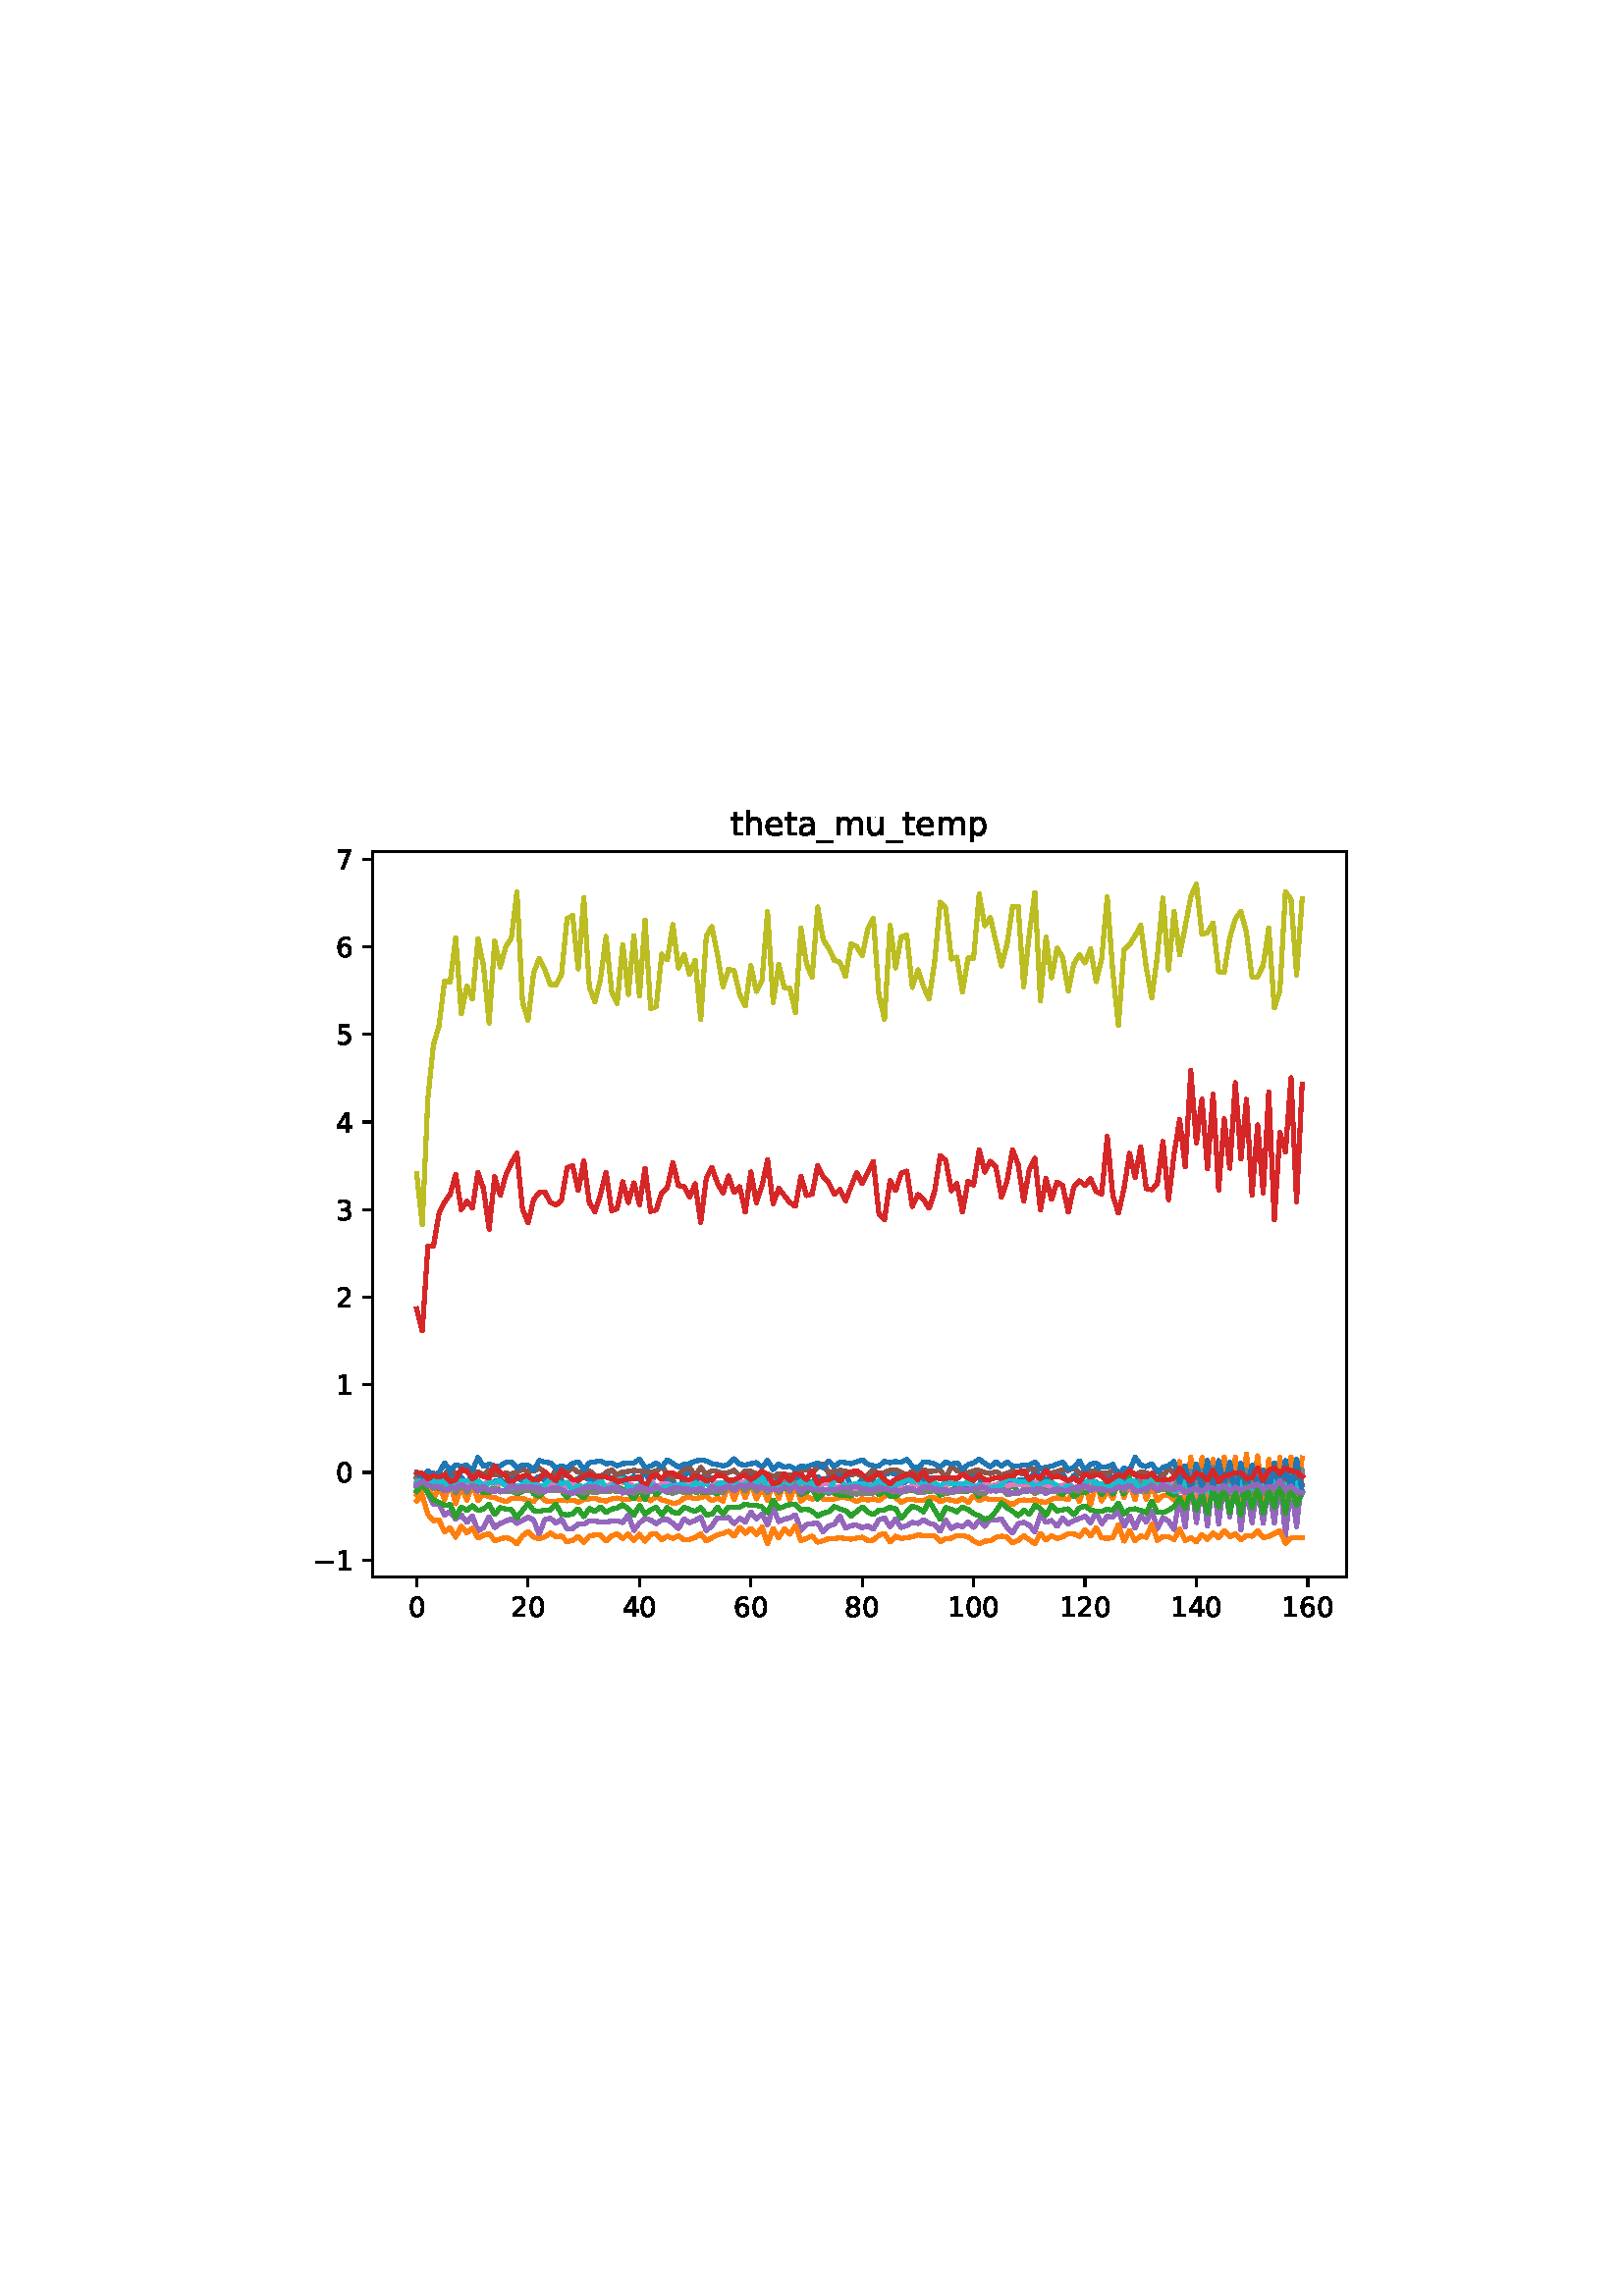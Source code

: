 %!PS-Adobe-3.0
%%Orientation: portrait
%%DocumentPaperSizes: letter
%%BoundingBox: 107 239 504 552
%%Pages: 1
%%EndComments
%%BeginProlog
/mpldict 8 dict def
mpldict begin
/m { moveto } bind def
/l { lineto } bind def
/r { rlineto } bind def
/c { curveto } bind def
/cl { closepath } bind def
/box {
m
1 index 0 r
0 exch r
neg 0 r
cl
} bind def
/clipbox {
box
clip
newpath
} bind def
%!PS-Adobe-3.0 Resource-Font
%%Copyright: Copyright (c) 2003 by Bitstream, Inc. All Rights Reserved. Copyright (c) 2006 by Tavmjong Bah. All Rights Reserved. DejaVu changes are in public domain 
25 dict begin
/_d{bind def}bind def
/_m{moveto}_d
/_l{lineto}_d
/_cl{closepath eofill}_d
/_c{curveto}_d
/_sc{7 -1 roll{setcachedevice}{pop pop pop pop pop pop}ifelse}_d
/_e{exec}_d
/FontName /DejaVuSans def
/PaintType 0 def
/FontMatrix[.001 0 0 .001 0 0]def
/FontBBox[-1021 -463 1793 1232]def
/FontType 3 def
/Encoding [ /zero /one /two /three /four /five /six /seven /eight /underscore /a /e /h /m /p /t /u /minus ] def
/FontInfo 10 dict dup begin
/FamilyName (DejaVu Sans) def
/FullName (DejaVu Sans) def
/Notice (Copyright (c) 2003 by Bitstream, Inc. All Rights Reserved. Copyright (c) 2006 by Tavmjong Bah. All Rights Reserved. DejaVu changes are in public domain ) def
/Weight (Book) def
/Version (Version 2.35) def
/ItalicAngle 0.0 def
/isFixedPitch false def
/UnderlinePosition -130 def
/UnderlineThickness 90 def
end readonly def
/CharStrings 19 dict dup begin
/.notdef 0 def
/zero{636 0 66 -13 570 742 _sc
318 664 _m
267 664 229 639 203 589 _c
177 539 165 464 165 364 _c
165 264 177 189 203 139 _c
229 89 267 64 318 64 _c
369 64 407 89 433 139 _c
458 189 471 264 471 364 _c
471 464 458 539 433 589 _c
407 639 369 664 318 664 _c
318 742 _m
399 742 461 709 505 645 _c
548 580 570 486 570 364 _c
570 241 548 147 505 83 _c
461 19 399 -13 318 -13 _c
236 -13 173 19 130 83 _c
87 147 66 241 66 364 _c
66 486 87 580 130 645 _c
173 709 236 742 318 742 _c
_cl}_d
/one{636 0 110 0 544 729 _sc
124 83 _m
285 83 _l
285 639 _l
110 604 _l
110 694 _l
284 729 _l
383 729 _l
383 83 _l
544 83 _l
544 0 _l
124 0 _l
124 83 _l
_cl}_d
/two{{636 0 73 0 536 742 _sc
192 83 _m
536 83 _l
536 0 _l
73 0 _l
73 83 _l
110 121 161 173 226 239 _c
290 304 331 346 348 365 _c
380 400 402 430 414 455 _c
426 479 433 504 433 528 _c
433 566 419 598 392 622 _c
365 646 330 659 286 659 _c
255 659 222 653 188 643 _c
154 632 117 616 78 594 _c
78 694 _l
118 710 155 722 189 730 _c
223 738 255 742 284 742 _c
}_e{359 742 419 723 464 685 _c
509 647 532 597 532 534 _c
532 504 526 475 515 449 _c
504 422 484 390 454 354 _c
446 344 420 317 376 272 _c
332 227 271 164 192 83 _c
_cl}_e}_d
/three{{636 0 76 -13 556 742 _sc
406 393 _m
453 383 490 362 516 330 _c
542 298 556 258 556 212 _c
556 140 531 84 482 45 _c
432 6 362 -13 271 -13 _c
240 -13 208 -10 176 -4 _c
144 1 110 10 76 22 _c
76 117 _l
103 101 133 89 166 81 _c
198 73 232 69 268 69 _c
330 69 377 81 409 105 _c
441 129 458 165 458 212 _c
458 254 443 288 413 312 _c
383 336 341 349 287 349 _c
}_e{202 349 _l
202 430 _l
291 430 _l
339 430 376 439 402 459 _c
428 478 441 506 441 543 _c
441 580 427 609 401 629 _c
374 649 336 659 287 659 _c
260 659 231 656 200 650 _c
169 644 135 635 98 623 _c
98 711 _l
135 721 170 729 203 734 _c
235 739 266 742 296 742 _c
370 742 429 725 473 691 _c
517 657 539 611 539 553 _c
539 513 527 479 504 451 _c
481 423 448 403 406 393 _c
_cl}_e}_d
/four{636 0 49 0 580 729 _sc
378 643 _m
129 254 _l
378 254 _l
378 643 _l
352 729 _m
476 729 _l
476 254 _l
580 254 _l
580 172 _l
476 172 _l
476 0 _l
378 0 _l
378 172 _l
49 172 _l
49 267 _l
352 729 _l
_cl}_d
/five{{636 0 77 -13 549 729 _sc
108 729 _m
495 729 _l
495 646 _l
198 646 _l
198 467 _l
212 472 227 476 241 478 _c
255 480 270 482 284 482 _c
365 482 429 459 477 415 _c
525 370 549 310 549 234 _c
549 155 524 94 475 51 _c
426 8 357 -13 269 -13 _c
238 -13 207 -10 175 -6 _c
143 -1 111 6 77 17 _c
77 116 _l
106 100 136 88 168 80 _c
199 72 232 69 267 69 _c
}_e{323 69 368 83 401 113 _c
433 143 450 183 450 234 _c
450 284 433 324 401 354 _c
368 384 323 399 267 399 _c
241 399 214 396 188 390 _c
162 384 135 375 108 363 _c
108 729 _l
_cl}_e}_d
/six{{636 0 70 -13 573 742 _sc
330 404 _m
286 404 251 388 225 358 _c
199 328 186 286 186 234 _c
186 181 199 139 225 109 _c
251 79 286 64 330 64 _c
374 64 409 79 435 109 _c
461 139 474 181 474 234 _c
474 286 461 328 435 358 _c
409 388 374 404 330 404 _c
526 713 _m
526 623 _l
501 635 476 644 451 650 _c
425 656 400 659 376 659 _c
310 659 260 637 226 593 _c
}_e{192 549 172 482 168 394 _c
187 422 211 444 240 459 _c
269 474 301 482 336 482 _c
409 482 467 459 509 415 _c
551 371 573 310 573 234 _c
573 159 550 99 506 54 _c
462 9 403 -13 330 -13 _c
246 -13 181 19 137 83 _c
92 147 70 241 70 364 _c
70 479 97 571 152 639 _c
206 707 280 742 372 742 _c
396 742 421 739 447 735 _c
472 730 498 723 526 713 _c
_cl}_e}_d
/seven{636 0 82 0 551 729 _sc
82 729 _m
551 729 _l
551 687 _l
286 0 _l
183 0 _l
432 646 _l
82 646 _l
82 729 _l
_cl}_d
/eight{{636 0 68 -13 568 742 _sc
318 346 _m
271 346 234 333 207 308 _c
180 283 167 249 167 205 _c
167 161 180 126 207 101 _c
234 76 271 64 318 64 _c
364 64 401 76 428 102 _c
455 127 469 161 469 205 _c
469 249 455 283 429 308 _c
402 333 365 346 318 346 _c
219 388 _m
177 398 144 418 120 447 _c
96 476 85 511 85 553 _c
85 611 105 657 147 691 _c
188 725 245 742 318 742 _c
}_e{390 742 447 725 489 691 _c
530 657 551 611 551 553 _c
551 511 539 476 515 447 _c
491 418 459 398 417 388 _c
464 377 501 355 528 323 _c
554 291 568 251 568 205 _c
568 134 546 80 503 43 _c
459 5 398 -13 318 -13 _c
237 -13 175 5 132 43 _c
89 80 68 134 68 205 _c
68 251 81 291 108 323 _c
134 355 171 377 219 388 _c
183 544 _m
183 506 194 476 218 455 _c
}_e{242 434 275 424 318 424 _c
360 424 393 434 417 455 _c
441 476 453 506 453 544 _c
453 582 441 611 417 632 _c
393 653 360 664 318 664 _c
275 664 242 653 218 632 _c
194 611 183 582 183 544 _c
_cl}_e}_d
/underscore{500 0 -9 -235 510 -165 _sc
510 -165 _m
510 -235 _l
-9 -235 _l
-9 -165 _l
510 -165 _l
_cl}_d
/a{{613 0 60 -13 522 560 _sc
343 275 _m
270 275 220 266 192 250 _c
164 233 150 205 150 165 _c
150 133 160 107 181 89 _c
202 70 231 61 267 61 _c
317 61 357 78 387 114 _c
417 149 432 196 432 255 _c
432 275 _l
343 275 _l
522 312 _m
522 0 _l
432 0 _l
432 83 _l
411 49 385 25 355 10 _c
325 -5 287 -13 243 -13 _c
187 -13 142 2 109 33 _c
76 64 60 106 60 159 _c
}_e{60 220 80 266 122 298 _c
163 329 224 345 306 345 _c
432 345 _l
432 354 _l
432 395 418 427 391 450 _c
364 472 326 484 277 484 _c
245 484 215 480 185 472 _c
155 464 127 453 100 439 _c
100 522 _l
132 534 164 544 195 550 _c
226 556 256 560 286 560 _c
365 560 424 539 463 498 _c
502 457 522 395 522 312 _c
_cl}_e}_d
/e{{615 0 55 -13 562 560 _sc
562 296 _m
562 252 _l
149 252 _l
153 190 171 142 205 110 _c
238 78 284 62 344 62 _c
378 62 412 66 444 74 _c
476 82 509 95 541 113 _c
541 28 _l
509 14 476 3 442 -3 _c
408 -9 373 -13 339 -13 _c
251 -13 182 12 131 62 _c
80 112 55 181 55 268 _c
55 357 79 428 127 481 _c
175 533 241 560 323 560 _c
397 560 455 536 498 489 _c
}_e{540 441 562 377 562 296 _c
472 322 _m
471 371 457 410 431 440 _c
404 469 368 484 324 484 _c
274 484 234 469 204 441 _c
174 413 156 373 152 322 _c
472 322 _l
_cl}_e}_d
/h{634 0 91 0 549 760 _sc
549 330 _m
549 0 _l
459 0 _l
459 327 _l
459 379 448 417 428 443 _c
408 469 378 482 338 482 _c
289 482 251 466 223 435 _c
195 404 181 362 181 309 _c
181 0 _l
91 0 _l
91 760 _l
181 760 _l
181 462 _l
202 494 227 519 257 535 _c
286 551 320 560 358 560 _c
420 560 468 540 500 501 _c
532 462 549 405 549 330 _c
_cl}_d
/m{{974 0 91 0 889 560 _sc
520 442 _m
542 482 569 511 600 531 _c
631 550 668 560 711 560 _c
767 560 811 540 842 500 _c
873 460 889 403 889 330 _c
889 0 _l
799 0 _l
799 327 _l
799 379 789 418 771 444 _c
752 469 724 482 686 482 _c
639 482 602 466 575 435 _c
548 404 535 362 535 309 _c
535 0 _l
445 0 _l
445 327 _l
445 379 435 418 417 444 _c
398 469 369 482 331 482 _c
}_e{285 482 248 466 221 435 _c
194 404 181 362 181 309 _c
181 0 _l
91 0 _l
91 547 _l
181 547 _l
181 462 _l
201 495 226 520 255 536 _c
283 552 317 560 357 560 _c
397 560 430 550 458 530 _c
486 510 506 480 520 442 _c
_cl}_e}_d
/p{{635 0 91 -207 580 560 _sc
181 82 _m
181 -207 _l
91 -207 _l
91 547 _l
181 547 _l
181 464 _l
199 496 223 520 252 536 _c
281 552 316 560 356 560 _c
422 560 476 533 518 481 _c
559 428 580 359 580 273 _c
580 187 559 117 518 65 _c
476 13 422 -13 356 -13 _c
316 -13 281 -5 252 10 _c
223 25 199 49 181 82 _c
487 273 _m
487 339 473 390 446 428 _c
418 466 381 485 334 485 _c
}_e{286 485 249 466 222 428 _c
194 390 181 339 181 273 _c
181 207 194 155 222 117 _c
249 79 286 61 334 61 _c
381 61 418 79 446 117 _c
473 155 487 207 487 273 _c
_cl}_e}_d
/t{392 0 27 0 368 702 _sc
183 702 _m
183 547 _l
368 547 _l
368 477 _l
183 477 _l
183 180 _l
183 135 189 106 201 94 _c
213 81 238 75 276 75 _c
368 75 _l
368 0 _l
276 0 _l
206 0 158 13 132 39 _c
106 65 93 112 93 180 _c
93 477 _l
27 477 _l
27 547 _l
93 547 _l
93 702 _l
183 702 _l
_cl}_d
/u{634 0 85 -13 543 560 _sc
85 216 _m
85 547 _l
175 547 _l
175 219 _l
175 167 185 129 205 103 _c
225 77 255 64 296 64 _c
344 64 383 79 411 110 _c
439 141 453 183 453 237 _c
453 547 _l
543 547 _l
543 0 _l
453 0 _l
453 84 _l
431 50 405 26 377 10 _c
348 -5 315 -13 277 -13 _c
214 -13 166 6 134 45 _c
101 83 85 140 85 216 _c
311 560 _m
311 560 _l
_cl}_d
/minus{838 0 106 272 732 355 _sc
106 355 _m
732 355 _l
732 272 _l
106 272 _l
106 355 _l
_cl}_d
end readonly def

/BuildGlyph
 {exch begin
 CharStrings exch
 2 copy known not{pop /.notdef}if
 true 3 1 roll get exec
 end}_d

/BuildChar {
 1 index /Encoding get exch get
 1 index /BuildGlyph get exec
}_d

FontName currentdict end definefont pop
end
%%EndProlog
%%Page: 1 1
mpldict begin
107.623 239.846 translate
396.754 312.309 0 0 clipbox
gsave
0 0 m
396.754 0 l
396.754 312.309 l
0 312.309 l
cl
1.000 setgray
fill
grestore
gsave
28.934 23.872 m
386.054 23.872 l
386.054 289.984 l
28.934 289.984 l
cl
1.000 setgray
fill
grestore
0.800 setlinewidth
1 setlinejoin
0 setlinecap
[] 0 setdash
0.000 setgray
gsave
/o {
gsave
newpath
translate
0.8 setlinewidth
1 setlinejoin
0 setlinecap
0 0 m
0 -3.5 l

gsave
0.000 setgray
fill
grestore
stroke
grestore
} bind def
45.167 23.872 o
grestore
/DejaVuSans findfont
10.000 scalefont
setfont
gsave
41.987 9.278 translate
0.0 rotate
0.0 0.0 m /zero glyphshow
grestore
gsave
/o {
gsave
newpath
translate
0.8 setlinewidth
1 setlinejoin
0 setlinecap
0 0 m
0 -3.5 l

gsave
0.000 setgray
fill
grestore
stroke
grestore
} bind def
86.004 23.872 o
grestore
gsave
79.645 9.278 translate
0.0 rotate
0.0 0.0 m /two glyphshow
6.362 0.0 m /zero glyphshow
grestore
gsave
/o {
gsave
newpath
translate
0.8 setlinewidth
1 setlinejoin
0 setlinecap
0 0 m
0 -3.5 l

gsave
0.000 setgray
fill
grestore
stroke
grestore
} bind def
126.841 23.872 o
grestore
gsave
120.482 9.278 translate
0.0 rotate
0.0 0.0 m /four glyphshow
6.362 0.0 m /zero glyphshow
grestore
gsave
/o {
gsave
newpath
translate
0.8 setlinewidth
1 setlinejoin
0 setlinecap
0 0 m
0 -3.5 l

gsave
0.000 setgray
fill
grestore
stroke
grestore
} bind def
167.678 23.872 o
grestore
gsave
161.319 9.278 translate
0.0 rotate
0.0 0.0 m /six glyphshow
6.362 0.0 m /zero glyphshow
grestore
gsave
/o {
gsave
newpath
translate
0.8 setlinewidth
1 setlinejoin
0 setlinecap
0 0 m
0 -3.5 l

gsave
0.000 setgray
fill
grestore
stroke
grestore
} bind def
208.515 23.872 o
grestore
gsave
202.156 9.278 translate
0.0 rotate
0.0 0.0 m /eight glyphshow
6.362 0.0 m /zero glyphshow
grestore
gsave
/o {
gsave
newpath
translate
0.8 setlinewidth
1 setlinejoin
0 setlinecap
0 0 m
0 -3.5 l

gsave
0.000 setgray
fill
grestore
stroke
grestore
} bind def
249.352 23.872 o
grestore
gsave
239.813 9.278 translate
0.0 rotate
0.0 0.0 m /one glyphshow
6.362 0.0 m /zero glyphshow
12.725 0.0 m /zero glyphshow
grestore
gsave
/o {
gsave
newpath
translate
0.8 setlinewidth
1 setlinejoin
0 setlinecap
0 0 m
0 -3.5 l

gsave
0.000 setgray
fill
grestore
stroke
grestore
} bind def
290.189 23.872 o
grestore
gsave
280.65 9.278 translate
0.0 rotate
0.0 0.0 m /one glyphshow
6.362 0.0 m /two glyphshow
12.725 0.0 m /zero glyphshow
grestore
gsave
/o {
gsave
newpath
translate
0.8 setlinewidth
1 setlinejoin
0 setlinecap
0 0 m
0 -3.5 l

gsave
0.000 setgray
fill
grestore
stroke
grestore
} bind def
331.026 23.872 o
grestore
gsave
321.487 9.278 translate
0.0 rotate
0.0 0.0 m /one glyphshow
6.362 0.0 m /four glyphshow
12.725 0.0 m /zero glyphshow
grestore
gsave
/o {
gsave
newpath
translate
0.8 setlinewidth
1 setlinejoin
0 setlinecap
0 0 m
0 -3.5 l

gsave
0.000 setgray
fill
grestore
stroke
grestore
} bind def
371.864 23.872 o
grestore
gsave
362.324 9.278 translate
0.0 rotate
0.0 0.0 m /one glyphshow
6.362 0.0 m /six glyphshow
12.725 0.0 m /zero glyphshow
grestore
gsave
/o {
gsave
newpath
translate
0.8 setlinewidth
1 setlinejoin
0 setlinecap
0 0 m
-3.5 0 l

gsave
0.000 setgray
fill
grestore
stroke
grestore
} bind def
28.934 30.094 o
grestore
gsave
7.2 26.297 translate
0.0 rotate
0.0 0.0 m /minus glyphshow
8.379 0.0 m /one glyphshow
grestore
gsave
/o {
gsave
newpath
translate
0.8 setlinewidth
1 setlinejoin
0 setlinecap
0 0 m
-3.5 0 l

gsave
0.000 setgray
fill
grestore
stroke
grestore
} bind def
28.934 62.213 o
grestore
gsave
15.575 58.417 translate
0.0 rotate
0.0 0.0 m /zero glyphshow
grestore
gsave
/o {
gsave
newpath
translate
0.8 setlinewidth
1 setlinejoin
0 setlinecap
0 0 m
-3.5 0 l

gsave
0.000 setgray
fill
grestore
stroke
grestore
} bind def
28.934 94.333 o
grestore
gsave
15.575 90.536 translate
0.0 rotate
0.0 0.0 m /one glyphshow
grestore
gsave
/o {
gsave
newpath
translate
0.8 setlinewidth
1 setlinejoin
0 setlinecap
0 0 m
-3.5 0 l

gsave
0.000 setgray
fill
grestore
stroke
grestore
} bind def
28.934 126.453 o
grestore
gsave
15.575 122.656 translate
0.0 rotate
0.0 0.0 m /two glyphshow
grestore
gsave
/o {
gsave
newpath
translate
0.8 setlinewidth
1 setlinejoin
0 setlinecap
0 0 m
-3.5 0 l

gsave
0.000 setgray
fill
grestore
stroke
grestore
} bind def
28.934 158.572 o
grestore
gsave
15.575 154.775 translate
0.0 rotate
0.0 0.0 m /three glyphshow
grestore
gsave
/o {
gsave
newpath
translate
0.8 setlinewidth
1 setlinejoin
0 setlinecap
0 0 m
-3.5 0 l

gsave
0.000 setgray
fill
grestore
stroke
grestore
} bind def
28.934 190.692 o
grestore
gsave
15.575 186.895 translate
0.0 rotate
0.0 0.0 m /four glyphshow
grestore
gsave
/o {
gsave
newpath
translate
0.8 setlinewidth
1 setlinejoin
0 setlinecap
0 0 m
-3.5 0 l

gsave
0.000 setgray
fill
grestore
stroke
grestore
} bind def
28.934 222.811 o
grestore
gsave
15.575 219.014 translate
0.0 rotate
0.0 0.0 m /five glyphshow
grestore
gsave
/o {
gsave
newpath
translate
0.8 setlinewidth
1 setlinejoin
0 setlinecap
0 0 m
-3.5 0 l

gsave
0.000 setgray
fill
grestore
stroke
grestore
} bind def
28.934 254.931 o
grestore
gsave
15.575 251.134 translate
0.0 rotate
0.0 0.0 m /six glyphshow
grestore
gsave
/o {
gsave
newpath
translate
0.8 setlinewidth
1 setlinejoin
0 setlinecap
0 0 m
-3.5 0 l

gsave
0.000 setgray
fill
grestore
stroke
grestore
} bind def
28.934 287.05 o
grestore
gsave
15.575 283.254 translate
0.0 rotate
0.0 0.0 m /seven glyphshow
grestore
1.500 setlinewidth
2 setlinecap
0.122 0.467 0.706 setrgbcolor
gsave
357.1 266.1 28.93 23.87 clipbox
45.167 62.226 m
47.209 61.48 l
49.251 61.292 l
53.335 61.975 l
55.376 59.817 l
57.418 61.483 l
59.46 57.514 l
61.502 60.459 l
63.544 57.34 l
65.586 61.574 l
67.627 57.962 l
69.669 57.922 l
71.711 58.887 l
73.753 58.911 l
75.795 59.504 l
77.837 58.122 l
79.879 59.972 l
81.92 60.498 l
83.962 58.94 l
88.046 59.369 l
90.088 60.745 l
92.13 59.162 l
94.172 58.822 l
96.213 56.705 l
98.255 59.221 l
100.297 57.315 l
102.339 57.92 l
104.381 60.046 l
106.423 60.308 l
110.506 59.023 l
112.548 60.737 l
114.59 61.815 l
116.632 59.656 l
118.674 58.125 l
120.716 60.737 l
122.757 59.436 l
124.799 60.843 l
126.841 59.561 l
128.883 62.087 l
130.925 58.461 l
132.967 61.589 l
135.009 59.395 l
137.05 59.296 l
139.092 59.353 l
141.134 55.35 l
143.176 60.697 l
145.218 62.985 l
147.26 57.674 l
149.302 60.086 l
151.343 61.45 l
155.427 57.634 l
157.469 57.802 l
159.511 59.431 l
161.553 58.697 l
163.595 58.762 l
165.636 58.664 l
167.678 62.46 l
169.72 58.701 l
171.762 60.395 l
173.804 60.123 l
175.846 59.056 l
177.888 61.278 l
179.929 58.44 l
181.971 58.167 l
184.013 61.06 l
186.055 58.667 l
188.097 59.608 l
190.139 58.12 l
192.18 60.631 l
194.222 58.598 l
196.264 60.527 l
198.306 60.879 l
200.348 60.719 l
202.39 61.336 l
204.432 57.273 l
206.473 57.523 l
208.515 59.509 l
210.557 59.479 l
212.599 58.605 l
214.641 58.77 l
216.683 61.41 l
218.725 62.033 l
220.766 61.638 l
222.808 57.582 l
224.85 59.294 l
226.892 59.748 l
228.934 58.648 l
230.976 59.781 l
233.018 60.202 l
237.101 60.329 l
239.143 59.309 l
241.185 57.973 l
243.227 57.743 l
245.269 57.926 l
247.31 56.968 l
249.352 61.133 l
251.394 60.211 l
253.436 56.377 l
255.478 56.795 l
257.52 57.384 l
259.562 58.763 l
261.603 58.615 l
263.645 57.992 l
265.687 59.283 l
267.729 59.533 l
269.771 58.365 l
271.813 63.132 l
273.855 60.398 l
275.896 59.863 l
277.938 60.321 l
282.022 61.939 l
284.064 57.881 l
286.106 61.147 l
288.148 58.645 l
290.189 58.048 l
292.231 58.644 l
294.273 63.516 l
296.315 61.138 l
298.357 61.055 l
300.399 60.546 l
302.441 61.248 l
304.482 61.313 l
306.524 57.227 l
308.566 57.377 l
310.608 62.203 l
312.65 57.592 l
314.692 58.524 l
316.733 60.333 l
318.775 58.69 l
320.817 59.551 l
322.859 57.878 l
324.901 58.779 l
326.943 58.591 l
328.985 59.909 l
331.026 62.255 l
333.068 57.652 l
335.11 57.347 l
337.152 59.419 l
339.194 60.685 l
341.236 58.122 l
343.278 59.199 l
345.319 57.456 l
347.361 60.087 l
349.403 60.739 l
351.445 58.185 l
353.487 57.905 l
355.529 59.755 l
357.571 56.467 l
359.612 58.094 l
361.654 56.347 l
363.696 57.993 l
365.738 58.534 l
367.78 60.869 l
369.822 61.726 l
369.822 61.726 l
stroke
grestore
1.000 0.498 0.055 setrgbcolor
gsave
357.1 266.1 28.93 23.87 clipbox
45.167 53.923 m
47.209 55.47 l
49.251 58.775 l
51.293 51.781 l
53.335 57.718 l
55.376 52.068 l
57.418 58.74 l
59.46 50.703 l
61.502 57.437 l
63.544 51.968 l
65.586 58.279 l
67.627 51.916 l
69.669 54.196 l
71.711 53.257 l
73.753 52.951 l
77.837 51.443 l
79.879 52.582 l
81.92 52.787 l
83.962 52.671 l
86.004 51.877 l
88.046 51.458 l
90.088 54.146 l
92.13 51.832 l
94.172 51.571 l
96.213 51.622 l
98.255 51.993 l
100.297 51.774 l
102.339 52.087 l
104.381 51.294 l
106.423 52.256 l
110.506 52.727 l
112.548 51.969 l
114.59 51.684 l
116.632 52.52 l
118.674 52.814 l
120.716 52.387 l
122.757 52.207 l
124.799 53.133 l
126.841 52.214 l
128.883 53.628 l
130.925 51.766 l
132.967 53.446 l
135.009 52.075 l
137.05 51.63 l
139.092 50.868 l
141.134 51.13 l
143.176 52.753 l
145.218 53.198 l
147.26 52.489 l
149.302 53.06 l
151.343 53.493 l
153.385 51.832 l
155.427 52.784 l
157.469 51.715 l
159.511 57.863 l
161.553 52.263 l
163.595 57.721 l
165.636 52.954 l
167.678 58.337 l
169.72 52.477 l
171.762 56.816 l
173.804 51.987 l
175.846 58.277 l
177.888 52.709 l
179.929 58.377 l
181.971 51.97 l
184.013 57.849 l
186.055 51.691 l
188.097 53.383 l
190.139 52.398 l
192.18 53.71 l
194.222 52.453 l
196.264 52.174 l
198.306 52.409 l
200.348 53.038 l
202.39 52.904 l
204.432 52.532 l
206.473 51.424 l
208.515 52.587 l
210.557 51.983 l
212.599 52.481 l
214.641 51.89 l
216.683 53.465 l
218.725 53.949 l
220.766 52.962 l
222.808 51.245 l
224.85 52.234 l
226.892 52.292 l
228.934 51.891 l
230.976 51.868 l
233.018 52.844 l
235.059 52.862 l
237.101 51.503 l
239.143 52.238 l
241.185 52.058 l
243.227 51.529 l
245.269 52.714 l
247.31 51.223 l
249.352 53.59 l
251.394 51.851 l
253.436 52.943 l
255.478 52.158 l
257.52 52.15 l
259.562 52.321 l
261.603 51.256 l
263.645 50.397 l
265.687 51.736 l
267.729 52.113 l
269.771 51.881 l
271.813 52.209 l
273.855 51.417 l
275.896 51.315 l
277.938 52.349 l
279.98 52.876 l
282.022 52.76 l
284.064 52.227 l
286.106 56.015 l
288.148 51.455 l
290.189 57.775 l
292.231 50.268 l
294.273 58.437 l
296.315 51.749 l
298.357 55.592 l
300.399 52.64 l
302.441 59.373 l
304.482 52.925 l
306.524 58.333 l
308.566 52.159 l
310.608 60.085 l
312.65 52.377 l
314.692 57.317 l
316.733 51.923 l
318.775 53.697 l
320.817 53.912 l
322.859 52.072 l
324.901 66.162 l
326.943 52.178 l
328.985 67.792 l
331.026 51.805 l
333.068 67.674 l
335.11 51.98 l
337.152 67.054 l
339.194 53.042 l
341.236 67.844 l
343.278 50.699 l
345.319 67.77 l
347.361 51.532 l
349.403 68.934 l
351.445 52.708 l
353.487 68.284 l
355.529 51.54 l
357.571 66.972 l
359.612 52.031 l
361.654 67.635 l
363.696 51.726 l
365.738 67.713 l
367.78 53.116 l
369.822 67.512 l
369.822 67.512 l
stroke
grestore
0.173 0.627 0.173 setrgbcolor
gsave
357.1 266.1 28.93 23.87 clipbox
45.167 60.45 m
47.209 57.905 l
49.251 58.349 l
51.293 57.495 l
53.335 56.335 l
55.376 56.751 l
57.418 57.347 l
59.46 56.054 l
61.502 57.185 l
63.544 56.639 l
65.586 57.098 l
67.627 56.017 l
69.669 54.761 l
71.711 54.729 l
73.753 57.64 l
75.795 55.141 l
77.837 55.799 l
79.879 55.564 l
81.92 54.296 l
83.962 55.169 l
86.004 57.17 l
88.046 54.316 l
90.088 53.343 l
92.13 55.788 l
94.172 55.452 l
96.213 57.422 l
98.255 55.432 l
100.297 53.028 l
102.339 55.349 l
104.381 54.39 l
106.423 52.907 l
108.465 55.475 l
110.506 55.455 l
112.548 55.79 l
114.59 55.711 l
116.632 55.375 l
118.674 57.046 l
120.716 55.997 l
122.757 54.712 l
124.799 52.538 l
126.841 56.03 l
128.883 52.285 l
130.925 57.179 l
132.967 53.941 l
135.009 56.026 l
137.05 54.882 l
139.092 56.767 l
141.134 55.858 l
143.176 55.419 l
145.218 55.834 l
147.26 54.99 l
149.302 55.05 l
151.343 54.706 l
153.385 55.067 l
155.427 54.309 l
157.469 56.39 l
159.511 56.785 l
161.553 56.094 l
163.595 59.174 l
165.636 55.755 l
167.678 57.648 l
169.72 55.6 l
171.762 57.67 l
173.804 56.639 l
175.846 58.553 l
177.888 54.967 l
179.929 56.57 l
181.971 56.216 l
184.013 57.563 l
186.055 54.041 l
188.097 55.016 l
190.139 56.496 l
192.18 52.428 l
194.222 54.511 l
196.264 55.324 l
200.348 53.863 l
204.432 53.561 l
206.473 56.269 l
208.515 55.09 l
210.557 55.09 l
212.599 55.434 l
214.641 54.039 l
216.683 55.393 l
218.725 53.475 l
220.766 53.295 l
222.808 55.012 l
224.85 55.562 l
226.892 55.593 l
228.934 55.178 l
230.976 55.033 l
233.018 55.114 l
235.059 55.661 l
237.101 53.834 l
239.143 54.486 l
241.185 55.793 l
243.227 55.159 l
245.269 55.18 l
247.31 55.363 l
249.352 55.72 l
251.394 53.263 l
253.436 56.617 l
255.478 57.528 l
257.52 56.492 l
259.562 57.701 l
261.603 56.326 l
263.645 57.438 l
265.687 55.36 l
267.729 55.119 l
269.771 55.412 l
271.813 55.417 l
273.855 55.062 l
275.896 55.965 l
279.98 55.014 l
282.022 54.095 l
284.064 56.352 l
286.106 53.4 l
288.148 54.722 l
290.189 54.92 l
292.231 55.774 l
294.273 57.543 l
296.315 54.004 l
298.357 56.963 l
300.399 54.269 l
302.441 57.872 l
304.482 54.273 l
306.524 60.058 l
308.566 55.486 l
310.608 57.016 l
312.65 57.317 l
314.692 57.845 l
316.733 55.691 l
318.775 57.46 l
320.817 54.881 l
322.859 53.876 l
324.901 55.494 l
326.943 56.34 l
328.985 53.896 l
331.026 57.08 l
333.068 55.254 l
335.11 55.809 l
337.152 53.802 l
339.194 54.726 l
341.236 55.931 l
343.278 54.343 l
345.319 55.095 l
347.361 54.401 l
349.403 52.805 l
351.445 55.135 l
353.487 53.909 l
355.529 55.617 l
357.571 52.908 l
359.612 55.748 l
361.654 55.993 l
363.696 54.039 l
365.738 54.997 l
367.78 54.697 l
369.822 54.865 l
369.822 54.865 l
stroke
grestore
0.839 0.153 0.157 setrgbcolor
gsave
357.1 266.1 28.93 23.87 clipbox
45.167 122.144 m
47.209 114.085 l
49.251 145.096 l
51.293 145.087 l
53.335 157.2 l
55.376 161.266 l
57.418 164.215 l
59.46 171.411 l
61.502 158.592 l
63.544 161.728 l
65.586 159.201 l
67.627 172.176 l
69.669 166.255 l
71.711 151.375 l
73.753 170.604 l
75.795 163.834 l
77.837 171.237 l
79.879 175.724 l
81.92 179.221 l
83.962 158.726 l
86.004 153.725 l
88.046 162.258 l
90.088 164.872 l
92.13 164.999 l
94.172 161.251 l
96.213 160.19 l
98.255 162.036 l
100.297 173.891 l
102.339 174.719 l
104.381 165.613 l
106.423 176.502 l
108.465 161.127 l
110.506 157.818 l
112.548 164.047 l
114.59 172.269 l
116.632 158.212 l
118.674 158.935 l
120.716 168.786 l
122.757 161.141 l
124.799 168.369 l
126.841 160.457 l
128.883 173.651 l
130.925 157.883 l
132.967 158.417 l
135.009 164.704 l
137.05 166.715 l
139.092 175.777 l
141.134 167.407 l
143.176 167.045 l
145.218 163.211 l
147.26 168.063 l
149.302 153.901 l
151.343 170.198 l
153.385 174.035 l
155.427 168.294 l
157.469 164.633 l
159.511 170.927 l
161.553 164.908 l
163.595 166.973 l
165.636 157.669 l
167.678 172.37 l
169.72 161.159 l
171.762 167.334 l
173.804 176.812 l
175.846 160.661 l
177.888 166.364 l
181.971 161.178 l
184.013 159.777 l
186.055 170.768 l
188.097 163.726 l
190.139 164.226 l
192.18 174.79 l
194.222 170.531 l
196.264 168.361 l
198.306 164.208 l
200.348 165.95 l
202.39 161.867 l
206.473 172.198 l
208.515 168.033 l
212.599 176.214 l
214.641 156.977 l
216.683 154.769 l
218.725 169.249 l
220.766 165.528 l
222.808 171.922 l
224.85 172.69 l
226.892 159.746 l
228.934 164.146 l
230.976 162.381 l
233.018 159.047 l
235.059 165.21 l
237.101 178.409 l
239.143 176.644 l
241.185 165.515 l
243.227 168.21 l
245.269 157.702 l
247.31 169.069 l
249.352 167.505 l
251.394 180.58 l
253.436 172.291 l
255.478 176.29 l
257.52 174.233 l
259.562 163.201 l
261.603 169.018 l
263.645 180.555 l
265.687 175.108 l
267.729 161.65 l
269.771 173.33 l
271.813 177.425 l
273.855 158.352 l
275.896 170.002 l
277.938 162.365 l
279.98 168.731 l
282.022 167.337 l
284.064 157.647 l
286.106 166.874 l
288.148 169.124 l
290.189 167.478 l
292.231 169.895 l
294.273 165.263 l
296.315 164.33 l
298.357 185.422 l
300.399 163.718 l
302.441 157.282 l
304.482 166.159 l
306.524 179.229 l
308.566 170.405 l
310.608 181.54 l
312.65 166.32 l
314.692 165.832 l
316.733 168.229 l
318.775 183.528 l
320.817 162.195 l
322.859 178.949 l
324.901 191.656 l
326.943 174.23 l
328.985 209.574 l
331.026 183.0 l
333.068 199.076 l
335.11 173.524 l
337.152 200.986 l
339.194 165.781 l
341.236 191.853 l
343.278 173.778 l
345.319 205.124 l
347.361 177.113 l
349.403 199.003 l
351.445 163.845 l
353.487 189.699 l
355.529 164.659 l
357.571 201.692 l
359.612 154.836 l
361.654 186.838 l
363.696 179.761 l
365.738 206.967 l
367.78 161.427 l
369.822 204.66 l
369.822 204.66 l
stroke
grestore
0.580 0.404 0.741 setrgbcolor
gsave
357.1 266.1 28.93 23.87 clipbox
45.167 56.685 m
47.209 58.995 l
49.251 54.5 l
51.293 50.477 l
53.335 50.662 l
55.376 46.587 l
57.418 47.817 l
59.46 45.104 l
61.502 46.612 l
63.544 43.914 l
65.586 46.18 l
67.627 40.76 l
69.669 42.017 l
71.711 45.916 l
73.753 41.992 l
75.795 43.502 l
79.879 45.21 l
81.92 43.477 l
86.004 45.75 l
88.046 44.741 l
90.088 39.487 l
92.13 44.91 l
94.172 45.359 l
96.213 43.692 l
98.255 45.035 l
100.297 41.47 l
102.339 41.62 l
104.381 43.192 l
106.423 43.19 l
108.465 44.404 l
114.59 43.957 l
116.632 44.375 l
118.674 44.496 l
120.716 43.828 l
122.757 46.573 l
124.799 40.934 l
126.841 43.674 l
128.883 45.267 l
130.925 44.742 l
132.967 43.404 l
135.009 44.814 l
137.05 44.986 l
139.092 43.48 l
141.134 41.626 l
143.176 45.157 l
145.218 43.768 l
147.26 44.584 l
149.302 45.724 l
151.343 40.85 l
153.385 42.577 l
155.427 45.573 l
157.469 45.326 l
159.511 45.683 l
161.553 43.427 l
163.595 45.378 l
165.636 44.013 l
167.678 47.625 l
169.72 45.201 l
171.762 46.831 l
173.804 42.993 l
175.846 49.214 l
177.888 44.181 l
179.929 44.988 l
181.971 45.57 l
184.013 46.634 l
186.055 40.962 l
188.097 43.055 l
190.139 43.44 l
192.18 43.576 l
194.222 40.385 l
196.264 42.592 l
198.306 43.167 l
200.348 46.168 l
202.39 41.846 l
204.432 42.683 l
206.473 42.881 l
208.515 41.944 l
210.557 42.558 l
212.599 41.449 l
214.641 44.807 l
216.683 45.463 l
218.725 42.242 l
220.766 45.127 l
222.808 41.977 l
224.85 42.715 l
226.892 43.879 l
228.934 43.454 l
230.976 44.81 l
233.018 43.583 l
235.059 43.019 l
237.101 40.66 l
239.143 44.637 l
241.185 41.606 l
243.227 42.885 l
245.269 42.265 l
247.31 43.99 l
249.352 42.055 l
251.394 44.517 l
253.436 42.417 l
255.478 45.182 l
257.52 44.6 l
259.562 45.205 l
261.603 42.069 l
263.645 39.967 l
265.687 43.365 l
267.729 43.9 l
269.771 42.761 l
271.813 40.448 l
273.855 46.887 l
275.896 43.851 l
277.938 44.561 l
279.98 42.477 l
282.022 45.442 l
284.064 43.365 l
286.106 44.55 l
288.148 45.27 l
290.189 46.159 l
292.231 43.767 l
294.273 47.357 l
296.315 43.384 l
298.357 46.074 l
300.399 45.79 l
302.441 48.493 l
304.482 42.448 l
306.524 46.343 l
308.566 41.83 l
310.608 46.293 l
312.65 44.017 l
314.692 48.009 l
316.733 41.685 l
318.775 45.656 l
320.817 44.298 l
322.859 41.266 l
324.901 53.145 l
326.943 42.178 l
328.985 61.412 l
331.026 43.832 l
333.068 57.673 l
335.11 42.55 l
337.152 60.379 l
339.194 43.35 l
341.236 59.182 l
343.278 45.827 l
345.319 60.089 l
347.361 41.069 l
349.403 57.032 l
351.445 43.745 l
353.487 57.406 l
355.529 43.518 l
357.571 57.399 l
359.612 43.637 l
361.654 59.871 l
363.696 38.988 l
365.738 57.673 l
367.78 42.276 l
369.822 61.576 l
369.822 61.576 l
stroke
grestore
0.549 0.337 0.294 setrgbcolor
gsave
357.1 266.1 28.93 23.87 clipbox
45.167 60.022 m
47.209 61.371 l
49.251 61.454 l
51.293 61.969 l
53.335 61.085 l
55.376 61.371 l
57.418 63.737 l
59.46 61.368 l
61.502 62.617 l
63.544 62.586 l
65.586 61.672 l
67.627 62.432 l
69.669 61.298 l
71.711 63.16 l
73.753 61.299 l
75.795 61.191 l
77.837 61.933 l
79.879 61.591 l
83.962 63.256 l
86.004 62.551 l
88.046 62.613 l
90.088 63.815 l
92.13 62.167 l
94.172 59.792 l
96.213 63.167 l
98.255 60.463 l
100.297 62.378 l
102.339 63.786 l
104.381 62.252 l
106.423 62.016 l
108.465 62.795 l
110.506 61.076 l
112.548 59.796 l
114.59 62.251 l
116.632 63.033 l
118.674 61.14 l
120.716 62.417 l
122.757 62.552 l
124.799 62.935 l
126.841 62.76 l
128.883 62.288 l
130.925 62.333 l
132.967 62.702 l
135.009 64.436 l
137.05 61.454 l
139.092 59.997 l
141.134 61.403 l
143.176 63.444 l
145.218 63.949 l
147.26 60.903 l
149.302 64.005 l
151.343 61.467 l
153.385 62.79 l
155.427 62.529 l
157.469 61.713 l
159.511 62.206 l
161.553 62.956 l
163.595 61.02 l
165.636 62.743 l
167.678 62.58 l
169.72 61.712 l
171.762 60.263 l
173.804 61.768 l
175.846 60.508 l
177.888 61.784 l
179.929 61.434 l
181.971 61.273 l
184.013 61.593 l
186.055 62.657 l
188.097 63.291 l
190.139 62.149 l
192.18 64.163 l
194.222 65.309 l
196.264 61.879 l
198.306 62.748 l
200.348 62.919 l
202.39 62.805 l
204.432 61.197 l
206.473 61.816 l
208.515 60.696 l
210.557 61.219 l
212.599 63.176 l
214.641 61.451 l
216.683 62.141 l
218.725 63.041 l
220.766 63.201 l
224.85 61.242 l
226.892 62.628 l
228.934 62.173 l
230.976 63.138 l
233.018 62.476 l
235.059 62.685 l
237.101 63.282 l
239.143 59.811 l
241.185 64.501 l
243.227 62.862 l
245.269 62.819 l
247.31 61.901 l
249.352 62.878 l
251.394 62.905 l
253.436 62.163 l
255.478 61.773 l
257.52 62.516 l
259.562 61.289 l
261.603 61.878 l
263.645 62.739 l
265.687 61.955 l
267.729 61.752 l
269.771 63.359 l
273.855 63.686 l
275.896 61.918 l
277.938 61.963 l
279.98 62.516 l
282.022 63.257 l
284.064 62.878 l
286.106 63.978 l
288.148 61.768 l
290.189 62.748 l
292.231 62.779 l
294.273 62.236 l
296.315 61.873 l
298.357 61.858 l
300.399 62.738 l
302.441 62.542 l
306.524 61.976 l
308.566 61.397 l
310.608 62.326 l
312.65 62.133 l
314.692 60.942 l
316.733 63.151 l
318.775 60.46 l
320.817 63.958 l
322.859 61.833 l
324.901 57.785 l
326.943 64.464 l
328.985 55.351 l
331.026 61.554 l
333.068 54.55 l
335.11 62.895 l
337.152 56.498 l
339.194 61.6 l
341.236 56.497 l
343.278 61.927 l
345.319 55.041 l
347.361 61.068 l
349.403 57.307 l
351.445 62.374 l
353.487 57.869 l
355.529 62.173 l
357.571 56.212 l
359.612 61.464 l
361.654 57.26 l
363.696 62.3 l
365.738 54.94 l
367.78 62.12 l
369.822 57.564 l
369.822 57.564 l
stroke
grestore
0.890 0.467 0.761 setrgbcolor
gsave
357.1 266.1 28.93 23.87 clipbox
45.167 58.455 m
47.209 57.711 l
49.251 58.145 l
51.293 57.475 l
53.335 58.657 l
55.376 58.283 l
57.418 57.12 l
59.46 57.274 l
61.502 57.178 l
63.544 57.905 l
65.586 58.807 l
67.627 58.844 l
69.669 57.627 l
71.711 59.57 l
73.753 57.291 l
75.795 58.311 l
77.837 57.235 l
79.879 56.409 l
81.92 55.162 l
83.962 57.529 l
88.046 58.39 l
90.088 57.418 l
92.13 56.879 l
94.172 58.347 l
96.213 58.296 l
98.255 57.111 l
100.297 56.867 l
102.339 58.723 l
104.381 56.567 l
106.423 55.019 l
108.465 56.58 l
110.506 57.873 l
112.548 58.241 l
114.59 57.072 l
116.632 58.062 l
118.674 58.9 l
120.716 58.577 l
122.757 58.486 l
124.799 56.777 l
126.841 56.692 l
128.883 57.007 l
130.925 60.02 l
132.967 56.219 l
135.009 58.133 l
137.05 58.039 l
139.092 57.163 l
141.134 57.65 l
143.176 56.876 l
145.218 58.413 l
147.26 57.569 l
149.302 58.35 l
151.343 58.211 l
153.385 56.753 l
155.427 58.516 l
157.469 56.921 l
159.511 57.443 l
161.553 58.786 l
163.595 58.396 l
165.636 58.951 l
167.678 57.423 l
169.72 58.515 l
173.804 57.977 l
175.846 56.903 l
177.888 57.577 l
179.929 58.417 l
181.971 57.901 l
184.013 58.142 l
186.055 57.728 l
188.097 58.422 l
190.139 57.788 l
192.18 56.865 l
194.222 58.337 l
196.264 57.975 l
198.306 57.019 l
200.348 56.914 l
202.39 57.582 l
206.473 55.908 l
208.515 57.783 l
210.557 57.658 l
214.641 57.088 l
216.683 58.869 l
218.725 56.566 l
222.808 57.04 l
224.85 55.243 l
226.892 57.679 l
228.934 57.832 l
230.976 57.373 l
233.018 58.317 l
235.059 57.198 l
237.101 57.261 l
239.143 57.152 l
241.185 58.895 l
243.227 58.204 l
247.31 58.171 l
249.352 57.462 l
251.394 54.614 l
253.436 58.293 l
255.478 57.237 l
259.562 58.087 l
261.603 57.437 l
265.687 57.797 l
267.729 57.784 l
269.771 57.051 l
271.813 58.669 l
273.855 57.973 l
275.896 57.577 l
277.938 56.977 l
279.98 56.977 l
282.022 57.34 l
284.064 58.396 l
286.106 56.444 l
288.148 56.878 l
290.189 56.598 l
292.231 58.148 l
294.273 56.757 l
296.315 56.696 l
298.357 56.026 l
300.399 58.026 l
302.441 57.197 l
304.482 57.124 l
306.524 56.131 l
308.566 58.059 l
310.608 56.483 l
312.65 59.454 l
314.692 58.901 l
316.733 58.05 l
318.775 56.769 l
320.817 58.683 l
322.859 57.859 l
324.901 55.07 l
326.943 58.143 l
328.985 51.137 l
331.026 56.07 l
333.068 54.389 l
335.11 56.894 l
337.152 53.408 l
339.194 57.141 l
341.236 54.713 l
343.278 56.335 l
345.319 52.882 l
347.361 57.271 l
349.403 55.256 l
351.445 57.351 l
353.487 54.669 l
355.529 57.316 l
357.571 55.961 l
359.612 58.678 l
361.654 55.112 l
363.696 56.509 l
365.738 53.068 l
367.78 57.867 l
369.822 54.908 l
369.822 54.908 l
stroke
grestore
0.498 setgray
gsave
357.1 266.1 28.93 23.87 clipbox
45.167 59.261 m
47.209 58.918 l
49.251 59.377 l
51.293 56.364 l
53.335 58.702 l
55.376 56.69 l
57.418 59.521 l
59.46 54.638 l
61.502 57.826 l
63.544 54.883 l
65.586 58.144 l
67.627 56.107 l
69.669 56.301 l
71.711 55.844 l
73.753 56.187 l
75.795 55.009 l
77.837 55.312 l
79.879 55.363 l
81.92 54.893 l
83.962 55.614 l
88.046 55.611 l
90.088 54.571 l
92.13 55.756 l
94.172 55.58 l
98.255 55.462 l
100.297 54.75 l
102.339 54.888 l
104.381 55.201 l
106.423 54.569 l
108.465 55.202 l
110.506 54.792 l
112.548 55.167 l
114.59 55.05 l
116.632 55.533 l
118.674 55.219 l
120.716 55.589 l
122.757 54.964 l
124.799 54.578 l
126.841 55.594 l
128.883 54.965 l
130.925 55.158 l
132.967 56.465 l
135.009 56.009 l
137.05 55.154 l
139.092 54.544 l
141.134 55.224 l
143.176 54.925 l
145.218 54.859 l
147.26 55.404 l
149.302 55.164 l
151.343 55.242 l
153.385 54.695 l
155.427 55.545 l
157.469 54.683 l
159.511 57.592 l
161.553 56.022 l
163.595 57.742 l
165.636 55.609 l
167.678 58.197 l
169.72 55.307 l
171.762 57.775 l
173.804 54.704 l
175.846 59.149 l
177.888 55.249 l
179.929 58.873 l
181.971 55.288 l
184.013 58.561 l
186.055 55.625 l
188.097 56.813 l
190.139 56.801 l
192.18 55.482 l
194.222 55.489 l
196.264 54.506 l
198.306 55.718 l
200.348 55.367 l
202.39 55.241 l
204.432 54.568 l
206.473 54.251 l
208.515 54.552 l
212.599 54.664 l
214.641 55.566 l
216.683 55.994 l
218.725 56.154 l
220.766 55.091 l
222.808 54.898 l
224.85 55.401 l
226.892 56.304 l
228.934 54.713 l
230.976 54.779 l
233.018 55.829 l
235.059 55.354 l
237.101 55.179 l
239.143 54.43 l
241.185 54.861 l
245.269 55.382 l
247.31 55.514 l
249.352 55.925 l
251.394 54.587 l
253.436 54.55 l
255.478 55.945 l
257.52 55.326 l
259.562 56.042 l
261.603 54.209 l
263.645 54.338 l
265.687 54.323 l
267.729 56.007 l
269.771 55.875 l
271.813 54.504 l
273.855 55.339 l
275.896 55.202 l
277.938 55.32 l
279.98 55.057 l
282.022 56.174 l
284.064 55.202 l
286.106 56.1 l
288.148 55.21 l
290.189 58.206 l
292.231 55.444 l
294.273 58.749 l
296.315 55.506 l
298.357 57.414 l
300.399 55.887 l
302.441 58.857 l
304.482 55.488 l
306.524 58.317 l
308.566 54.899 l
310.608 59.113 l
312.65 55.069 l
314.692 58.353 l
316.733 55.36 l
318.775 56.23 l
320.817 55.783 l
322.859 56.512 l
324.901 60.782 l
326.943 55.268 l
328.985 62.609 l
331.026 55.691 l
333.068 63.087 l
335.11 56.18 l
337.152 64.087 l
339.194 55.348 l
341.236 61.681 l
343.278 55.169 l
345.319 61.212 l
347.361 55.547 l
349.403 63.127 l
351.445 55.026 l
353.487 62.713 l
355.529 54.601 l
357.571 61.879 l
359.612 55.066 l
361.654 62.758 l
363.696 54.273 l
365.738 61.862 l
367.78 55.917 l
369.822 63.009 l
369.822 63.009 l
stroke
grestore
0.737 0.741 0.133 setrgbcolor
gsave
357.1 266.1 28.93 23.87 clipbox
45.167 171.72 m
47.209 153.015 l
49.251 199.236 l
51.293 218.987 l
53.335 225.925 l
55.376 242.392 l
57.418 241.963 l
59.46 258.165 l
61.502 230.457 l
63.544 240.639 l
65.586 235.734 l
67.627 257.911 l
69.669 248.041 l
71.711 226.998 l
73.753 257.054 l
75.795 247.528 l
77.837 255.006 l
79.879 258.216 l
81.92 275.15 l
83.962 234.664 l
86.004 228.081 l
88.046 245.351 l
90.088 250.683 l
92.13 246.581 l
94.172 241.131 l
96.213 241.071 l
98.255 244.751 l
100.297 265.275 l
102.339 266.47 l
104.381 246.811 l
106.423 273.027 l
108.465 240.171 l
110.506 234.783 l
112.548 243.186 l
114.59 258.771 l
116.632 238.56 l
118.674 234.19 l
120.716 255.836 l
122.757 237.46 l
124.799 259.066 l
126.841 236.86 l
128.883 264.739 l
130.925 232.307 l
132.967 232.964 l
135.009 252.285 l
137.05 250.185 l
139.092 263.069 l
141.134 247.173 l
143.176 252.173 l
145.218 244.776 l
147.26 250.061 l
149.302 228.29 l
151.343 258.859 l
153.385 262.417 l
155.427 252.076 l
157.469 240.262 l
159.511 246.746 l
161.553 246.127 l
163.595 237.407 l
165.636 233.257 l
167.678 248.058 l
169.72 238.6 l
171.762 242.448 l
173.804 267.871 l
175.846 234.554 l
177.888 248.555 l
179.929 240.035 l
181.971 239.858 l
184.013 230.816 l
186.055 261.786 l
188.097 248.665 l
190.139 243.815 l
192.18 269.561 l
194.222 257.564 l
196.264 254.367 l
198.306 250.08 l
200.348 249.233 l
202.39 244.052 l
204.432 256.037 l
206.473 255.039 l
208.515 251.722 l
210.557 261.484 l
212.599 265.445 l
214.641 237.118 l
216.683 228.447 l
218.725 262.918 l
220.766 247.22 l
222.808 258.555 l
224.85 259.255 l
226.892 240.061 l
228.934 246.557 l
230.976 240.473 l
233.018 235.761 l
235.059 249.407 l
237.101 271.338 l
239.143 269.115 l
241.185 250.458 l
243.227 251.167 l
245.269 238.284 l
247.31 250.903 l
249.352 250.669 l
251.394 274.321 l
253.436 262.637 l
255.478 265.795 l
259.562 247.951 l
261.603 255.829 l
263.645 269.702 l
265.687 269.777 l
267.729 240.26 l
269.771 259.757 l
271.813 274.838 l
273.855 235.179 l
275.896 258.54 l
277.938 243.588 l
279.98 254.437 l
282.022 251.004 l
284.064 238.797 l
286.106 248.739 l
288.148 252.024 l
290.189 249.046 l
292.231 254.318 l
294.273 242.191 l
296.315 250.669 l
298.357 273.221 l
300.399 245.68 l
302.441 226.091 l
304.482 253.827 l
306.524 255.747 l
308.566 258.973 l
310.608 262.921 l
312.65 247.309 l
314.692 236.177 l
316.733 251.74 l
318.775 272.807 l
320.817 246.455 l
322.859 267.909 l
324.901 252.001 l
326.943 262.376 l
328.985 273.412 l
331.026 277.888 l
333.068 259.533 l
335.11 260.1 l
337.152 263.714 l
339.194 245.847 l
341.236 245.5 l
343.278 258.31 l
345.319 265.147 l
347.361 267.967 l
349.403 260.172 l
351.445 243.893 l
353.487 243.943 l
355.529 248.2 l
357.571 261.913 l
359.612 232.511 l
361.654 238.796 l
363.696 275.197 l
365.738 272.275 l
367.78 244.573 l
369.822 272.656 l
369.822 272.656 l
stroke
grestore
0.090 0.745 0.812 setrgbcolor
gsave
357.1 266.1 28.93 23.87 clipbox
45.167 58.377 m
47.209 59.575 l
49.251 57.511 l
51.293 59.21 l
53.335 58.81 l
55.376 58.999 l
57.418 55.877 l
59.46 58.361 l
61.502 59.232 l
65.586 58.993 l
67.627 59.245 l
69.669 56.909 l
71.711 58.331 l
73.753 58.407 l
75.795 59.088 l
77.837 57.115 l
79.879 56.605 l
81.92 57.387 l
83.962 57.538 l
86.004 59.786 l
88.046 58.104 l
90.088 56.942 l
92.13 57.67 l
94.172 59.58 l
96.213 58.964 l
98.255 58.084 l
100.297 58.575 l
102.339 55.234 l
104.381 57.745 l
106.423 56.557 l
108.465 58.117 l
110.506 57.149 l
112.548 59.427 l
114.59 56.49 l
116.632 56.991 l
118.674 59.494 l
120.716 59.854 l
122.757 56.883 l
124.799 56.679 l
126.841 57.604 l
128.883 57.216 l
130.925 58.084 l
132.967 56.376 l
137.05 57.116 l
139.092 57.151 l
141.134 57.629 l
143.176 57.556 l
145.218 56.619 l
147.26 58.304 l
149.302 57.547 l
151.343 58.203 l
153.385 56.225 l
155.427 57.826 l
157.469 58.562 l
159.511 57.687 l
161.553 59.195 l
163.595 57.469 l
165.636 57.79 l
167.678 59.642 l
169.72 57.615 l
171.762 61.109 l
173.804 55.958 l
175.846 58.339 l
177.888 57.346 l
179.929 57.597 l
181.971 57.964 l
184.013 57.243 l
186.055 58.941 l
188.097 57.972 l
190.139 58.28 l
192.18 55.777 l
194.222 56.067 l
196.264 55.424 l
198.306 59.216 l
200.348 59.265 l
202.39 57.405 l
204.432 57.531 l
206.473 58.202 l
208.515 58.18 l
212.599 56.838 l
214.641 59.352 l
216.683 56.937 l
218.725 56.533 l
220.766 57.696 l
222.808 58.375 l
224.85 59.595 l
226.892 58.876 l
228.934 59.087 l
230.976 57.472 l
233.018 58.65 l
235.059 58.452 l
237.101 57.037 l
239.143 58.985 l
241.185 58.103 l
243.227 58.274 l
245.269 57.674 l
247.31 58.921 l
249.352 57.003 l
251.394 57.688 l
253.436 56.458 l
257.52 56.843 l
259.562 57.459 l
261.603 59.859 l
263.645 59.858 l
265.687 58.709 l
267.729 58.678 l
269.771 59.19 l
271.813 56.657 l
273.855 58.306 l
275.896 58.71 l
277.938 58.861 l
279.98 57.027 l
282.022 55.532 l
284.064 57.664 l
286.106 56.712 l
288.148 56.871 l
292.231 59.922 l
294.273 57.931 l
296.315 58.196 l
298.357 57.621 l
300.399 56.873 l
302.441 60.188 l
304.482 57.573 l
306.524 59.096 l
308.566 58.924 l
310.608 55.173 l
312.65 59.068 l
314.692 59.459 l
316.733 59.045 l
318.775 57.607 l
320.817 57.245 l
322.859 55.069 l
324.901 56.559 l
326.943 58.858 l
328.985 54.836 l
331.026 56.543 l
333.068 54.793 l
335.11 55.925 l
337.152 54.0 l
339.194 58.314 l
341.236 56.087 l
343.278 57.171 l
345.319 56.108 l
347.361 58.966 l
349.403 54.198 l
351.445 57.255 l
353.487 54.974 l
355.529 58.117 l
357.571 57.103 l
359.612 58.607 l
361.654 55.772 l
363.696 57.811 l
365.738 54.49 l
367.78 58.253 l
369.822 55.212 l
369.822 55.212 l
stroke
grestore
0.122 0.467 0.706 setrgbcolor
gsave
357.1 266.1 28.93 23.87 clipbox
45.167 61.899 m
47.209 60.746 l
49.251 62.784 l
51.293 61.213 l
53.335 61.931 l
55.376 65.645 l
57.418 62.702 l
59.46 64.895 l
61.502 64.562 l
63.544 64.787 l
65.586 62.905 l
67.627 67.68 l
69.669 64.414 l
71.711 65.261 l
73.753 64.636 l
75.795 64.634 l
77.837 65.864 l
79.879 66.083 l
81.92 63.739 l
83.962 64.883 l
86.004 64.785 l
88.046 63.028 l
90.088 66.536 l
92.13 65.996 l
94.172 65.679 l
96.213 63.587 l
98.255 64.595 l
100.297 63.997 l
102.339 65.518 l
104.381 66.097 l
106.423 63.161 l
108.465 65.766 l
112.548 66.4 l
114.59 65.327 l
116.632 65.664 l
118.674 64.622 l
120.716 65.432 l
122.757 65.526 l
124.799 65.752 l
126.841 67.115 l
128.883 64.039 l
130.925 64.457 l
132.967 65.654 l
135.009 64.07 l
137.05 66.854 l
141.134 64.149 l
143.176 65.153 l
145.218 65.412 l
147.26 66.391 l
149.302 66.686 l
151.343 66.463 l
153.385 65.402 l
155.427 65.063 l
157.469 64.556 l
159.511 65.182 l
161.553 67.216 l
163.595 65.167 l
165.636 64.911 l
169.72 65.836 l
171.762 64.063 l
173.804 66.563 l
175.846 63.271 l
177.888 65.207 l
179.929 64.089 l
181.971 64.512 l
184.013 63.256 l
186.055 64.485 l
188.097 64.221 l
190.139 65.029 l
192.18 65.572 l
194.222 63.849 l
196.264 66.485 l
198.306 64.351 l
200.348 65.92 l
202.39 65.771 l
204.432 65.368 l
208.515 66.805 l
210.557 65.198 l
212.599 64.69 l
214.641 64.538 l
216.683 66.307 l
218.725 65.745 l
220.766 66.204 l
222.808 65.929 l
224.85 66.98 l
226.892 64.534 l
228.934 63.63 l
230.976 66.088 l
233.018 65.877 l
235.059 65.329 l
237.101 64.27 l
239.143 65.981 l
241.185 65.211 l
243.227 65.752 l
245.269 63.362 l
247.31 65.031 l
249.352 65.668 l
251.394 67.077 l
253.436 65.562 l
255.478 64.232 l
257.52 66.095 l
259.562 64.557 l
261.603 65.992 l
263.645 64.536 l
265.687 64.492 l
267.729 64.946 l
269.771 65.005 l
271.813 65.961 l
273.855 63.652 l
275.896 64.123 l
277.938 64.47 l
279.98 65.294 l
282.022 65.879 l
284.064 63.339 l
286.106 63.91 l
288.148 66.456 l
290.189 62.847 l
292.231 65.211 l
294.273 65.653 l
296.315 64.125 l
298.357 64.212 l
300.399 65.181 l
302.441 60.858 l
304.482 63.865 l
306.524 62.82 l
308.566 67.727 l
310.608 64.866 l
312.65 64.35 l
314.692 65.42 l
316.733 62.36 l
318.775 64.04 l
320.817 64.768 l
322.859 66.188 l
324.901 58.297 l
326.943 64.672 l
328.985 56.031 l
331.026 65.275 l
333.068 56.372 l
335.11 66.622 l
337.152 56.183 l
339.194 66.506 l
341.236 57.488 l
343.278 65.963 l
345.319 53.939 l
347.361 65.513 l
349.403 55.803 l
351.445 64.811 l
353.487 56.821 l
355.529 63.09 l
357.571 55.244 l
359.612 65.578 l
361.654 55.538 l
363.696 66.547 l
365.738 54.981 l
367.78 67.006 l
369.822 55.111 l
369.822 55.111 l
stroke
grestore
1.000 0.498 0.055 setrgbcolor
gsave
357.1 266.1 28.93 23.87 clipbox
45.167 51.776 m
47.209 53.793 l
49.251 46.825 l
51.293 44.496 l
53.335 44.724 l
55.376 40.421 l
57.418 41.858 l
59.46 38.42 l
61.502 42.395 l
63.544 40.029 l
65.586 41.738 l
67.627 38.152 l
69.669 39.154 l
71.711 39.755 l
73.753 37.205 l
75.795 37.731 l
77.837 38.376 l
79.879 37.659 l
81.92 35.968 l
83.962 38.972 l
86.004 40.437 l
88.046 38.516 l
90.088 37.832 l
92.13 38.504 l
94.172 39.932 l
96.213 38.606 l
98.255 38.901 l
100.297 36.75 l
102.339 37.274 l
104.381 38.729 l
106.423 36.577 l
108.465 38.937 l
110.506 39.228 l
112.548 39.253 l
114.59 37.047 l
116.632 38.896 l
118.674 39.679 l
120.716 37.962 l
122.757 39.599 l
124.799 37.241 l
126.841 39.535 l
128.883 36.944 l
130.925 39.483 l
132.967 39.748 l
135.009 37.544 l
137.05 38.803 l
139.092 37.997 l
141.134 38.916 l
143.176 37.466 l
145.218 37.661 l
147.26 38.312 l
149.302 39.673 l
151.343 37.094 l
155.427 39.29 l
157.469 39.812 l
159.511 40.643 l
161.553 38.847 l
163.595 42.044 l
165.636 39.864 l
167.678 41.617 l
169.72 39.355 l
171.762 42.141 l
173.804 35.968 l
175.846 41.572 l
177.888 38.225 l
179.929 41.454 l
181.971 39.506 l
184.013 42.672 l
186.055 37.159 l
190.139 38.838 l
192.18 36.624 l
194.222 37.168 l
196.264 37.939 l
198.306 37.857 l
200.348 38.313 l
202.39 37.851 l
204.432 37.717 l
208.515 38.454 l
210.557 37.255 l
212.599 37.355 l
214.641 39.163 l
216.683 39.849 l
218.725 36.756 l
220.766 38.8 l
222.808 37.897 l
224.85 38.349 l
226.892 38.507 l
228.934 39.329 l
230.976 38.936 l
235.059 38.871 l
237.101 36.82 l
239.143 37.907 l
241.185 38.07 l
243.227 39.1 l
245.269 38.971 l
247.31 38.564 l
249.352 37.122 l
251.394 36.006 l
253.436 37.0 l
255.478 37.049 l
257.52 38.411 l
259.562 38.812 l
261.603 38.535 l
263.645 36.367 l
265.687 37.244 l
267.729 38.945 l
269.771 37.556 l
271.813 36.021 l
273.855 39.802 l
275.896 37.436 l
277.938 39.012 l
279.98 37.977 l
282.022 38.584 l
284.064 39.745 l
286.106 39.62 l
288.148 38.768 l
290.189 41.061 l
292.231 38.847 l
294.273 41.874 l
296.315 38.189 l
298.357 38.025 l
300.399 38.187 l
302.441 43.024 l
304.482 37.01 l
306.524 40.869 l
308.566 37.06 l
310.608 38.97 l
312.65 38.353 l
314.692 43.233 l
316.733 37.3 l
318.775 38.704 l
320.817 38.61 l
322.859 37.499 l
324.901 41.386 l
326.943 37.161 l
328.985 38.272 l
331.026 36.758 l
333.068 39.422 l
335.11 37.63 l
337.152 40.045 l
339.194 38.172 l
341.236 40.901 l
343.278 38.594 l
345.319 39.617 l
347.361 37.445 l
349.403 39.025 l
351.445 38.789 l
353.487 40.827 l
355.529 38.251 l
357.571 38.729 l
361.654 40.761 l
363.696 36.224 l
365.738 38.104 l
369.822 38.324 l
369.822 38.324 l
stroke
grestore
0.173 0.627 0.173 setrgbcolor
gsave
357.1 266.1 28.93 23.87 clipbox
45.167 55.255 m
47.209 57.85 l
49.251 54.73 l
51.293 52.071 l
53.335 51.258 l
55.376 50.04 l
57.418 50.373 l
59.46 45.759 l
61.502 49.52 l
63.544 48.278 l
65.586 49.941 l
67.627 48.286 l
69.669 48.748 l
71.711 50.572 l
73.753 46.724 l
75.795 49.31 l
77.837 48.778 l
79.879 48.541 l
81.92 45.603 l
86.004 50.866 l
88.046 48.212 l
90.088 47.94 l
92.13 48.426 l
94.172 48.407 l
96.213 50.463 l
98.255 46.962 l
100.297 46.562 l
102.339 46.992 l
104.381 48.843 l
106.423 45.989 l
108.465 48.91 l
110.506 47.87 l
112.548 49.542 l
114.59 47.542 l
116.632 48.754 l
118.674 49.206 l
120.716 50.327 l
122.757 48.792 l
124.799 46.51 l
126.841 50.095 l
128.883 46.884 l
130.925 48.479 l
132.967 49.377 l
135.009 46.625 l
137.05 49.279 l
139.092 47.606 l
141.134 47.169 l
143.176 49.473 l
147.26 47.855 l
149.302 49.37 l
151.343 46.65 l
153.385 46.82 l
155.427 49.474 l
157.469 47.023 l
159.511 49.447 l
163.595 49.44 l
165.636 50.664 l
167.678 49.983 l
169.72 50.121 l
171.762 49.586 l
173.804 47.375 l
175.846 52.101 l
177.888 48.888 l
179.929 49.764 l
181.971 50.422 l
184.013 50.444 l
186.055 48.385 l
188.097 48.834 l
190.139 47.956 l
192.18 46.255 l
194.222 47.218 l
196.264 47.805 l
198.306 49.68 l
200.348 48.837 l
202.39 48.123 l
204.432 46.215 l
208.515 49.555 l
210.557 47.557 l
212.599 46.73 l
214.641 48.265 l
216.683 48.512 l
218.725 49.387 l
220.766 48.902 l
222.808 45.345 l
224.85 47.696 l
226.892 49.735 l
228.934 49.149 l
230.976 47.73 l
233.018 51.73 l
237.101 45.036 l
239.143 49.296 l
241.185 48.677 l
243.227 47.788 l
245.269 49.565 l
247.31 48.61 l
249.352 47.089 l
251.394 46.315 l
253.436 44.882 l
255.478 45.781 l
257.52 47.892 l
259.562 51.045 l
261.603 49.222 l
263.645 47.958 l
265.687 46.327 l
267.729 48.334 l
269.771 46.908 l
271.813 50.058 l
273.855 49.023 l
275.896 46.502 l
277.938 50.104 l
279.98 48.038 l
284.064 48.866 l
286.106 46.731 l
288.148 49.177 l
290.189 49.943 l
292.231 48.352 l
294.273 47.993 l
296.315 47.949 l
298.357 48.68 l
300.399 48.283 l
302.441 50.88 l
304.482 47.009 l
306.524 48.635 l
308.566 48.852 l
310.608 48.255 l
312.65 47.353 l
314.692 51.713 l
316.733 47.654 l
318.775 47.421 l
320.817 48.38 l
322.859 49.548 l
324.901 52.725 l
326.943 48.914 l
328.985 54.95 l
331.026 48.495 l
333.068 54.048 l
335.11 47.305 l
337.152 55.94 l
339.194 49.487 l
341.236 57.286 l
343.278 47.435 l
345.319 55.579 l
347.361 46.633 l
349.403 57.309 l
351.445 49.17 l
353.487 56.574 l
355.529 47.232 l
357.571 55.482 l
359.612 49.286 l
361.654 59.242 l
363.696 47.241 l
365.738 56.612 l
367.78 50.146 l
369.822 54.62 l
369.822 54.62 l
stroke
grestore
0.839 0.153 0.157 setrgbcolor
gsave
357.1 266.1 28.93 23.87 clipbox
45.167 62.001 m
47.209 61.851 l
49.251 59.784 l
51.293 61.107 l
53.335 60.42 l
55.376 61.296 l
57.418 58.81 l
59.46 59.419 l
61.502 63.418 l
63.544 62.801 l
65.586 59.752 l
67.627 61.582 l
69.669 60.613 l
71.711 60.25 l
73.753 64.464 l
75.795 62.29 l
77.837 60.781 l
79.879 58.213 l
81.92 60.192 l
83.962 60.748 l
86.004 60.823 l
88.046 59.43 l
90.088 59.643 l
92.13 62.351 l
94.172 60.669 l
96.213 59.234 l
98.255 62.998 l
100.297 61.12 l
102.339 59.628 l
104.381 59.269 l
106.423 60.678 l
108.465 61.518 l
110.506 60.563 l
112.548 60.818 l
114.59 60.428 l
116.632 60.183 l
118.674 58.804 l
120.716 59.238 l
122.757 59.808 l
124.799 59.815 l
126.841 60.571 l
128.883 56.669 l
130.925 60.396 l
132.967 61.42 l
135.009 59.76 l
137.05 61.894 l
139.092 61.881 l
143.176 59.826 l
145.218 59.474 l
147.26 60.973 l
149.302 60.266 l
151.343 59.164 l
153.385 59.527 l
155.427 61.218 l
157.469 61.009 l
159.511 59.224 l
161.553 59.362 l
163.595 60.505 l
165.636 61.23 l
167.678 59.613 l
169.72 60.933 l
171.762 62.622 l
173.804 61.221 l
175.846 57.96 l
177.888 58.54 l
179.929 61.748 l
181.971 59.152 l
184.013 61.661 l
186.055 61.283 l
188.097 59.539 l
190.139 62.803 l
192.18 57.962 l
194.222 59.706 l
196.264 59.558 l
198.306 60.664 l
200.348 59.083 l
202.39 61.169 l
204.432 62.378 l
206.473 62.754 l
208.515 61.421 l
210.557 59.364 l
212.599 60.424 l
214.641 61.956 l
216.683 59.55 l
218.725 58.022 l
220.766 59.682 l
222.808 60.54 l
224.85 61.249 l
226.892 61.498 l
228.934 59.549 l
230.976 62.408 l
233.018 59.173 l
235.059 60.178 l
237.101 60.015 l
239.143 60.017 l
241.185 60.304 l
243.227 59.888 l
245.269 61.509 l
247.31 60.238 l
249.352 59.21 l
251.394 61.232 l
253.436 59.451 l
255.478 59.569 l
257.52 60.331 l
259.562 60.051 l
261.603 60.875 l
263.645 60.791 l
265.687 62.471 l
267.729 62.697 l
269.771 59.633 l
271.813 61.151 l
273.855 59.876 l
275.896 62.973 l
277.938 60.343 l
279.98 60.845 l
282.022 60.284 l
284.064 59.124 l
286.106 60.234 l
288.148 58.528 l
290.189 61.768 l
292.231 60.528 l
294.273 61.337 l
296.315 61.027 l
298.357 58.657 l
302.441 61.422 l
304.482 60.586 l
306.524 63.067 l
308.566 61.203 l
310.608 60.793 l
312.65 60.525 l
314.692 61.915 l
316.733 59.487 l
320.817 59.352 l
322.859 60.364 l
324.901 63.81 l
326.943 60.904 l
328.985 58.93 l
331.026 61.933 l
333.068 61.209 l
335.11 59.359 l
337.152 63.069 l
339.194 58.658 l
341.236 60.939 l
343.278 61.383 l
345.319 62.1 l
347.361 61.93 l
349.403 59.938 l
351.445 60.288 l
353.487 63.917 l
355.529 59.274 l
357.571 62.912 l
359.612 63.954 l
361.654 61.701 l
363.696 63.836 l
365.738 62.68 l
367.78 62.385 l
369.822 60.694 l
369.822 60.694 l
stroke
grestore
0.580 0.404 0.741 setrgbcolor
gsave
357.1 266.1 28.93 23.87 clipbox
45.167 57.53 m
47.209 58.863 l
49.251 57.581 l
51.293 56.828 l
53.335 56.959 l
55.376 55.379 l
57.418 56.438 l
59.46 56.664 l
61.502 57.846 l
63.544 56.596 l
65.586 57.053 l
67.627 55.31 l
69.669 57.025 l
71.711 55.421 l
73.753 55.321 l
75.795 55.672 l
77.837 55.688 l
79.879 57.318 l
81.92 56.554 l
83.962 56.979 l
86.004 57.072 l
88.046 56.683 l
90.088 56.622 l
92.13 55.026 l
94.172 56.428 l
96.213 56.764 l
98.255 55.911 l
100.297 54.828 l
102.339 54.535 l
104.381 55.606 l
106.423 56.407 l
108.465 57.066 l
110.506 57.053 l
112.548 56.089 l
114.59 55.978 l
116.632 56.476 l
118.674 56.86 l
120.716 54.629 l
122.757 55.282 l
124.799 55.624 l
126.841 57.149 l
128.883 56.284 l
130.925 55.566 l
132.967 57.289 l
135.009 55.458 l
137.05 55.517 l
139.092 56.45 l
141.134 56.522 l
147.26 55.718 l
149.302 56.402 l
151.343 55.036 l
153.385 56.912 l
155.427 56.086 l
157.469 56.459 l
159.511 57.204 l
161.553 55.489 l
163.595 57.404 l
165.636 57.266 l
167.678 57.705 l
169.72 56.833 l
171.762 56.675 l
173.804 56.151 l
175.846 55.983 l
177.888 55.532 l
179.929 56.861 l
181.971 56.069 l
184.013 57.253 l
186.055 54.804 l
188.097 56.739 l
190.139 56.025 l
194.222 55.757 l
196.264 55.866 l
198.306 55.758 l
200.348 56.465 l
202.39 56.479 l
206.473 57.041 l
208.515 56.316 l
210.557 56.02 l
212.599 55.948 l
214.641 56.792 l
216.683 56.274 l
218.725 55.592 l
220.766 55.813 l
222.808 55.273 l
224.85 56.537 l
226.892 55.935 l
228.934 55.487 l
230.976 56.956 l
233.018 56.82 l
235.059 56.212 l
237.101 55.906 l
239.143 55.742 l
241.185 55.289 l
243.227 56.043 l
245.269 56.122 l
247.31 55.696 l
249.352 56.334 l
251.394 56.82 l
253.436 56.751 l
255.478 55.361 l
257.52 55.63 l
261.603 55.564 l
263.645 54.476 l
265.687 55.236 l
267.729 55.251 l
269.771 55.508 l
271.813 55.993 l
273.855 56.313 l
275.896 54.474 l
277.938 55.618 l
279.98 56.094 l
282.022 55.675 l
284.064 55.665 l
286.106 56.711 l
288.148 56.853 l
290.189 57.46 l
292.231 55.725 l
294.273 56.274 l
298.357 55.517 l
300.399 55.62 l
302.441 56.802 l
304.482 56.71 l
306.524 57.458 l
308.566 55.486 l
310.608 55.614 l
314.692 57.09 l
316.733 55.797 l
318.775 57.799 l
320.817 56.484 l
322.859 55.921 l
324.901 56.815 l
326.943 54.846 l
328.985 55.847 l
331.026 56.317 l
333.068 55.173 l
335.11 56.793 l
337.152 56.408 l
339.194 56.173 l
341.236 57.248 l
343.278 55.218 l
345.319 56.787 l
347.361 55.645 l
349.403 56.666 l
351.445 56.951 l
353.487 57.897 l
355.529 55.917 l
357.571 57.089 l
359.612 56.583 l
361.654 59.189 l
363.696 55.941 l
365.738 57.148 l
367.78 55.315 l
369.822 54.779 l
369.822 54.779 l
stroke
grestore
0.800 setlinewidth
0 setlinejoin
[] 0 setdash
0.000 setgray
gsave
28.934 23.872 m
28.934 289.984 l
stroke
grestore
gsave
386.054 23.872 m
386.054 289.984 l
stroke
grestore
gsave
28.934 23.872 m
386.054 23.872 l
stroke
grestore
gsave
28.934 289.984 m
386.054 289.984 l
stroke
grestore
/DejaVuSans findfont
12.000 scalefont
setfont
gsave
160.26 295.984 translate
0.0 rotate
0.0 0.0 m /t glyphshow
4.705 0.0 m /h glyphshow
12.311 0.0 m /e glyphshow
19.693 0.0 m /t glyphshow
24.398 0.0 m /a glyphshow
31.752 0.0 m /underscore glyphshow
37.752 0.0 m /m glyphshow
49.441 0.0 m /u glyphshow
57.047 0.0 m /underscore glyphshow
63.047 0.0 m /t glyphshow
67.752 0.0 m /e glyphshow
75.135 0.0 m /m glyphshow
86.824 0.0 m /p glyphshow
grestore

end
showpage
%%EOF

